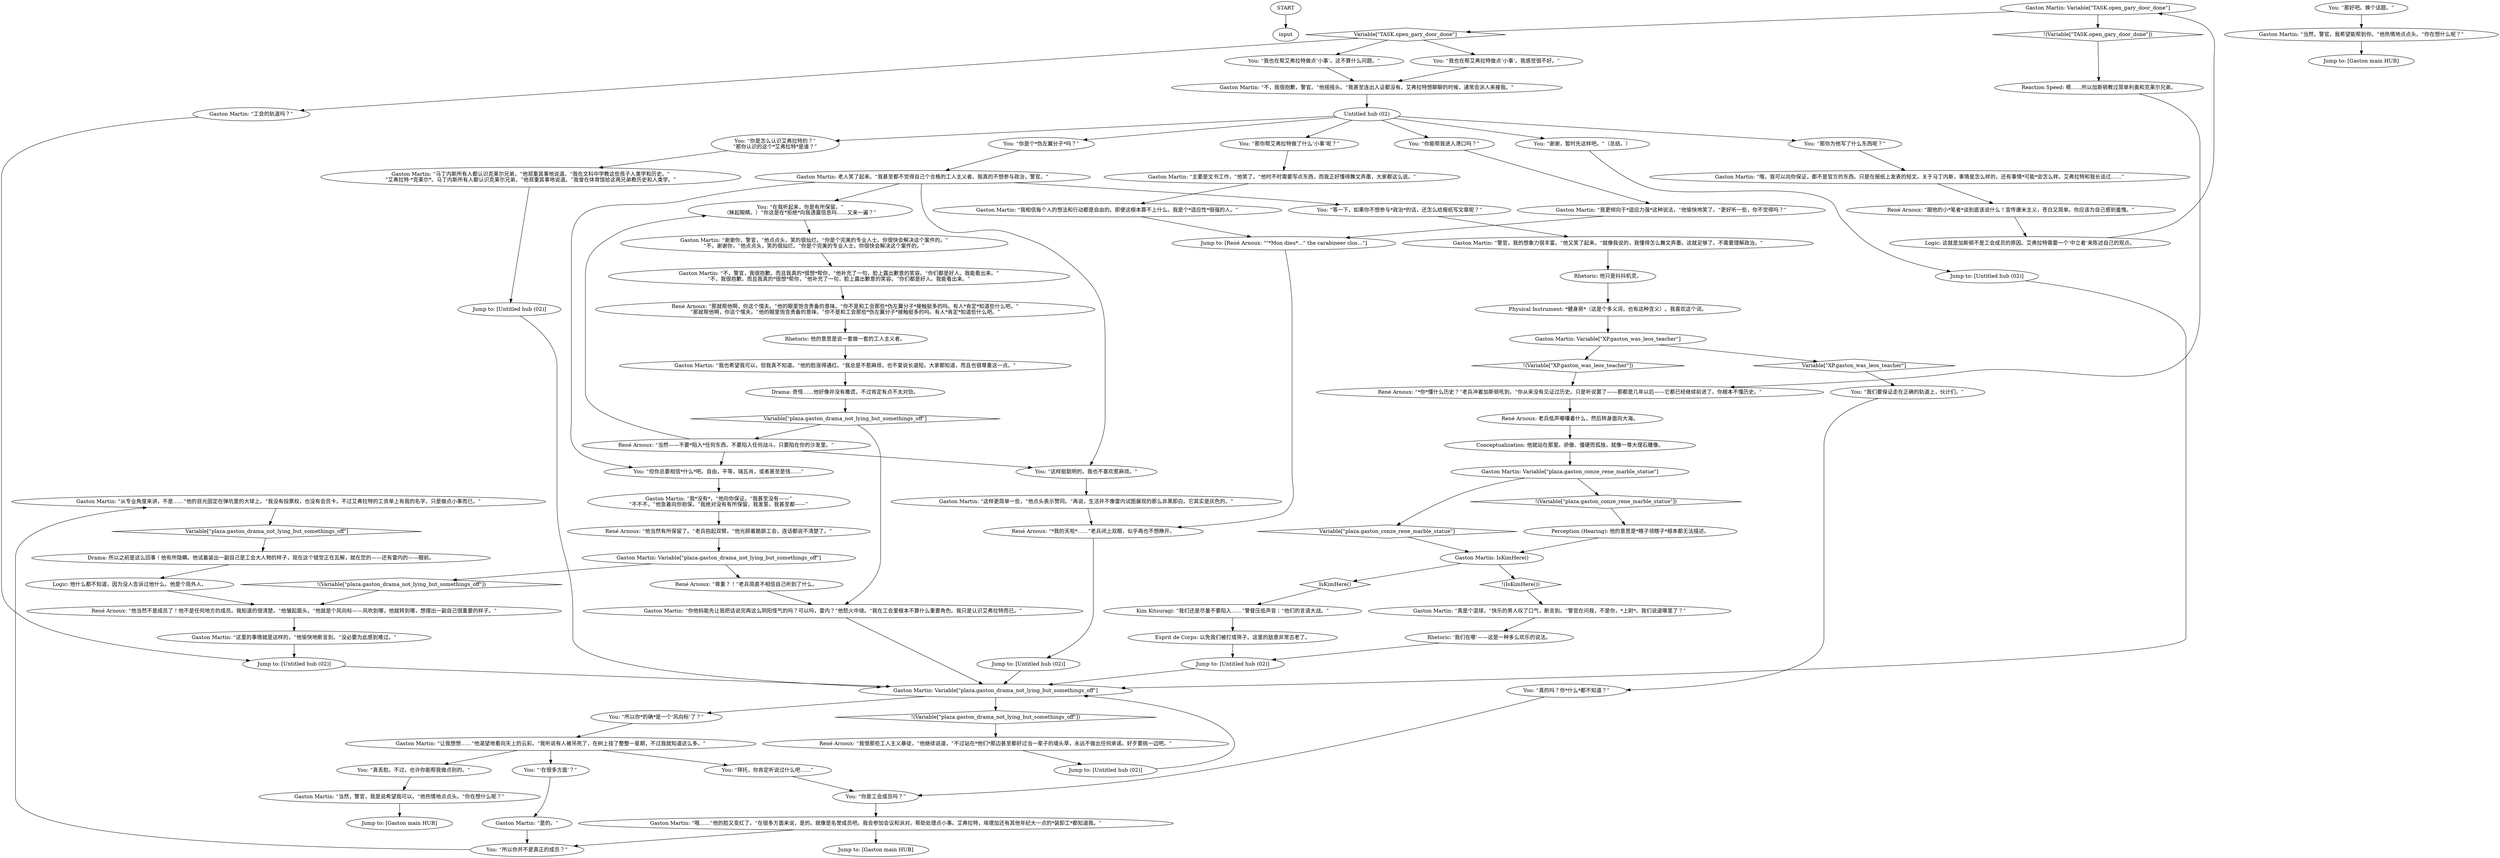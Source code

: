 # PLAZA / GASTON CASE
# The Case
# ==================================================
digraph G {
	  0 [label="START"];
	  1 [label="input"];
	  2 [label="Gaston Martin: “从专业角度来讲，不是……”他的目光固定在弹坑里的大球上。“我没有投票权，也没有会员卡。不过艾弗拉特的工资单上有我的名字。只是做点小事而已。”"];
	  3 [label="Drama: 所以之前是这么回事！他有所隐瞒。他试着装出一副自己是工会大人物的样子，现在这个错觉正在瓦解，就在您的——还有雷内的——眼前。"];
	  4 [label="You: “真丢脸。不过，也许你能帮我做点别的。”"];
	  5 [label="Jump to: [Gaston main HUB]"];
	  6 [label="You: “所以你并不是真正的成员？”"];
	  7 [label="Rhetoric: 他的意思是说一套做一套的工人主义者。"];
	  8 [label="Gaston Martin: “马丁内斯所有人都认识克莱尔兄弟，”他郑重其事地说道。“我在文科中学教这些孩子人类学和历史。”\n“艾弗拉特·*克莱尔*。马丁内斯所有人都认识克莱尔兄弟，”他郑重其事地说道。“我曾在体育馆给这两兄弟教历史和人类学。”"];
	  9 [label="Jump to: [Untitled hub (02)]"];
	  10 [label="You: “你是个*伪左翼分子*吗？”"];
	  11 [label="Conceptualization: 他就站在那里。骄傲、僵硬而孤独，就像一尊大理石雕像。"];
	  12 [label="Gaston Martin: “当然，警官，我希望能帮到你。”他热情地点点头。“你在想什么呢？”"];
	  13 [label="Gaston Martin: “当然，警官，我是说希望我可以。”他热情地点点头。“你在想什么呢？”"];
	  14 [label="You: “拜托，你肯定听说过什么吧……”"];
	  15 [label="Drama: 奇怪……他好像并没有撒谎，不过肯定有点不太对劲。"];
	  16 [label="You: “那你帮艾弗拉特做了什么‘小事’呢？”"];
	  17 [label="Gaston Martin: Variable[\"TASK.open_gary_door_done\"]"];
	  18 [label="Variable[\"TASK.open_gary_door_done\"]", shape=diamond];
	  19 [label="!(Variable[\"TASK.open_gary_door_done\"])", shape=diamond];
	  20 [label="You: “我也在帮艾弗拉特做点‘小事’。我感觉很不好。”"];
	  21 [label="René Arnoux: “那就帮他啊，你这个懦夫。”他的眼里饱含责备的意味。“你不是和工会那些*伪左翼分子*接触挺多的吗。有人*肯定*知道些什么吧。”\n“那就帮他啊，你这个懦夫。”他的眼里饱含责备的意味。“你不是和工会那些*伪左翼分子*接触挺多的吗。有人*肯定*知道些什么吧。”"];
	  22 [label="Rhetoric: 他只是抖抖机灵。"];
	  23 [label="You: “你是怎么认识艾弗拉特的？”\n“那你认识的这个*艾弗拉特*是谁？”"];
	  24 [label="Gaston Martin: Variable[\"XP.gaston_was_leos_teacher\"]"];
	  25 [label="Variable[\"XP.gaston_was_leos_teacher\"]", shape=diamond];
	  26 [label="!(Variable[\"XP.gaston_was_leos_teacher\"])", shape=diamond];
	  27 [label="Gaston Martin: “哦……”他的脸又变红了。“在很多方面来说，是的。就像是名誉成员吧。我会参加会议和派对。帮助处理点小事。艾弗拉特，埃德加还有其他年纪大一点的*装卸工*都知道我。”"];
	  28 [label="Jump to: [Untitled hub (02)]"];
	  29 [label="You: “你能帮我进入港口吗？”"];
	  30 [label="You: “我也在帮艾弗拉特做点‘小事’。这不算什么问题。”"];
	  31 [label="You: “等一下，如果你不想参与*政治*的话，还怎么给报纸写文章呢？”"];
	  32 [label="Gaston Martin: “是的。”"];
	  33 [label="You: “谢谢，暂时先这样吧。”（总结。）"];
	  34 [label="Gaston Martin: IsKimHere()"];
	  35 [label="IsKimHere()", shape=diamond];
	  36 [label="!(IsKimHere())", shape=diamond];
	  37 [label="Jump to: [René Arnoux: \"\"*Mon dieu*...\" the carabineer clos...\"]"];
	  38 [label="René Arnoux: 老兵低声嘟囔着什么，然后转身面向大海。"];
	  39 [label="Gaston Martin: 老人笑了起来。“我甚至都不觉得自己个合格的工人主义者。我真的不想参与政治，警官。”"];
	  40 [label="Jump to: [Gaston main HUB]"];
	  41 [label="Esprit de Corps: 以免我们被打成筛子。这里的敌意非常古老了。"];
	  42 [label="Logic: 这就是加斯顿不是工会成员的原因。艾弗拉特需要一个‘中立者’来陈述自己的观点。"];
	  43 [label="Jump to: [Untitled hub (02)]"];
	  44 [label="Gaston Martin: “我也希望我可以，但我真不知道。”他的脸涨得通红。“我总是不惹麻烦，也不爱说长道短。大家都知道，而且也很尊重这一点。”"];
	  45 [label="René Arnoux: “他当然不是成员了！他不是任何地方的成员。我知道的很清楚。”他皱起眉头。“他就是个风向标——风吹到哪，他就转到哪，想摆出一副自己很重要的样子。”"];
	  46 [label="Logic: 他什么都不知道，因为没人告诉过他什么。他是个局外人。"];
	  47 [label="René Arnoux: “跟他的小*笔者*谈到底该说什么！宣传康米主义，苍白又简单。你应该为自己感到羞愧。”"];
	  48 [label="You: “这样挺聪明的。我也不喜欢惹麻烦。”"];
	  49 [label="Gaston Martin: “这样更简单一些，”他点头表示赞同。“再说，生活并不像雷内试图展现的那么非黑即白。它其实是灰色的。”"];
	  50 [label="René Arnoux: “*我的天啦*……”老兵闭上双眼，似乎再也不想睁开。"];
	  51 [label="Rhetoric: ‘我们在哪’——这是一种多么欢乐的说法。"];
	  52 [label="Gaston Martin: Variable[\"plaza.gaston_conze_rene_marble_statue\"]"];
	  53 [label="Variable[\"plaza.gaston_conze_rene_marble_statue\"]", shape=diamond];
	  54 [label="!(Variable[\"plaza.gaston_conze_rene_marble_statue\"])", shape=diamond];
	  55 [label="René Arnoux: “*你*懂什么历史？”老兵冲着加斯顿吼到。“你从来没有见证过历史。只是听说罢了——那都是几年以后——它都已经继续前进了。你根本不懂历史。”"];
	  56 [label="Kim Kitsuragi: “我们还是尽量不要陷入……”警督压低声音：“他们的言语大战。”"];
	  57 [label="Gaston Martin: “警官，我的想象力很丰富。”他又笑了起来。“就像我说的，我懂得怎么舞文弄墨。这就足够了。不需要理解政治。”"];
	  58 [label="Perception (Hearing): 他的意思是*瞎子领瞎子*根本都无法描述。"];
	  59 [label="Gaston Martin: “真是个混球，”快乐的男人叹了口气，断言到。“警官在问我，不是你，*上尉*。我们说道哪里了？”"];
	  60 [label="Gaston Martin: “哦，我可以向你保证，都不是官方的东西。只是在报纸上发表的短文。关于马丁内斯，事情是怎么样的，还有事情*可能*会怎么样。艾弗拉特和我长谈过……”"];
	  61 [label="You: “但你总要相信*什么*吧。自由，平等，瑞瓦肖，或者甚至是钱……”"];
	  62 [label="Gaston Martin: “主要是文书工作，”他笑了。“他时不时需要写点东西，而我正好懂得舞文弄墨，大家都这么说。”"];
	  63 [label="Jump to: [Untitled hub (02)]"];
	  64 [label="René Arnoux: “他当然有所保留了。”老兵抱起双臂。“他光顾着跪舔工会，连话都说不清楚了。”"];
	  65 [label="You: “那好吧。换个话题。”"];
	  66 [label="René Arnoux: “当然——不要*陷入*任何东西。不要陷入任何战斗。只要陷在你的沙发里。”"];
	  67 [label="Physical Instrument: *健身房*（这是个多义词，也有这种含义）。我喜欢这个词。"];
	  68 [label="Jump to: [Untitled hub (02)]"];
	  69 [label="Reaction Speed: 嗯……所以加斯顿教过简单利奥和克莱尔兄弟。"];
	  70 [label="You: “我们要保证走在正确的轨道上，伙计们。”"];
	  71 [label="Gaston Martin: “工会的轨道吗？”"];
	  72 [label="You: “真的吗？你*什么*都不知道？”"];
	  73 [label="You: “‘在很多方面’？”"];
	  74 [label="Jump to: [Gaston main HUB]"];
	  75 [label="Gaston Martin: “不，警官，我很抱歉。而且我真的*很想*帮你，”他补充了一句，脸上露出歉意的笑容。“你们都是好人。我能看出来。”\n“不，我很抱歉。而且我真的*很想*帮你，”他补充了一句，脸上露出歉意的笑容。“你们都是好人。我能看出来。”"];
	  76 [label="You: “你是工会成员吗？”"];
	  77 [label="You: “那你为他写了什么东西呢？”"];
	  78 [label="Gaston Martin: “我相信每个人的想法和行动都是自由的。即便这根本算不上什么。我是个*适应性*很强的人。”"];
	  79 [label="Gaston Martin: “我*没有*，”他向你保证。“我甚至没有——”\n“不不不，”他急着向你担保。“我绝对没有有所保留，我发誓。我甚至都——”"];
	  80 [label="Gaston Martin: “谢谢你，警官，”他点点头，笑的很灿烂。“你是个完美的专业人士。你很快会解决这个案件的。”\n“不，谢谢你，”他点点头，笑的很灿烂。“你是个完美的专业人士。你很快会解决这个案件的。”"];
	  81 [label="Jump to: [Untitled hub (02)]"];
	  82 [label="Untitled hub (02)"];
	  83 [label="Gaston Martin: Variable[\"plaza.gaston_drama_not_lying_but_somethings_off\"]"];
	  84 [label="Variable[\"plaza.gaston_drama_not_lying_but_somethings_off\"]", shape=diamond];
	  85 [label="!(Variable[\"plaza.gaston_drama_not_lying_but_somethings_off\"])", shape=diamond];
	  86 [label="You: “所以你*的确*是一个‘风向标’了？”"];
	  87 [label="You: “在我听起来，你是有所保留。”\n（眯起眼睛。）“你这是在*拒绝*向我透露信息吗……又来一遍？”"];
	  88 [label="Gaston Martin: “你他妈能先让我把话说完再这么阴阳怪气的吗？可以吗，雷内？”他怒火中烧。“我在工会里根本不算什么重要角色。我只是认识艾弗拉特而已。”"];
	  89 [label="Gaston Martin: Variable[\"plaza.gaston_drama_not_lying_but_somethings_off\"]"];
	  90 [label="Variable[\"plaza.gaston_drama_not_lying_but_somethings_off\"]", shape=diamond];
	  91 [label="!(Variable[\"plaza.gaston_drama_not_lying_but_somethings_off\"])", shape=diamond];
	  92 [label="René Arnoux: “尊重？！”老兵简直不相信自己听到了什么。"];
	  93 [label="René Arnoux: “我恨那些工人主义暴徒，”他继续说道，“不过站在*他们*那边甚至都好过当一辈子的墙头草，永远不做出任何承诺。好歹要挑一边吧。”"];
	  94 [label="Gaston Martin: “这里的事情就是这样的，”他愉快地断言到。“没必要为此感到难过。”"];
	  95 [label="Gaston Martin: “不，我很抱歉，警官。”他摇摇头。“我甚至连出入证都没有。艾弗拉特想聊聊的时候，通常会派人来接我。”"];
	  96 [label="Gaston Martin: “我更倾向于*适应力强*这种说法，”他愉快地笑了。“更好听一些，你不觉得吗？”"];
	  97 [label="Gaston Martin: “让我想想……”他渴望地看向天上的云彩。“我听说有人被吊死了，在树上挂了整整一星期，不过我就知道这么多。”"];
	  0 -> 1
	  2 -> 90
	  3 -> 46
	  4 -> 13
	  6 -> 2
	  7 -> 44
	  8 -> 68
	  9 -> 83
	  10 -> 39
	  11 -> 52
	  12 -> 5
	  13 -> 40
	  14 -> 76
	  15 -> 84
	  16 -> 62
	  17 -> 18
	  17 -> 19
	  18 -> 20
	  18 -> 30
	  18 -> 71
	  19 -> 69
	  20 -> 95
	  21 -> 7
	  22 -> 67
	  23 -> 8
	  24 -> 25
	  24 -> 26
	  25 -> 70
	  26 -> 55
	  27 -> 74
	  27 -> 6
	  28 -> 83
	  29 -> 96
	  30 -> 95
	  31 -> 57
	  32 -> 6
	  33 -> 81
	  34 -> 35
	  34 -> 36
	  35 -> 56
	  36 -> 59
	  37 -> 50
	  38 -> 11
	  39 -> 48
	  39 -> 61
	  39 -> 87
	  39 -> 31
	  41 -> 9
	  42 -> 17
	  43 -> 83
	  44 -> 15
	  45 -> 94
	  46 -> 45
	  47 -> 42
	  48 -> 49
	  49 -> 50
	  50 -> 63
	  51 -> 9
	  52 -> 53
	  52 -> 54
	  53 -> 34
	  54 -> 58
	  55 -> 38
	  56 -> 41
	  57 -> 22
	  58 -> 34
	  59 -> 51
	  60 -> 47
	  61 -> 79
	  62 -> 78
	  63 -> 83
	  64 -> 89
	  65 -> 12
	  66 -> 48
	  66 -> 61
	  66 -> 87
	  67 -> 24
	  68 -> 83
	  69 -> 55
	  70 -> 72
	  71 -> 43
	  72 -> 76
	  73 -> 32
	  75 -> 21
	  76 -> 27
	  77 -> 60
	  78 -> 37
	  79 -> 64
	  80 -> 75
	  81 -> 83
	  82 -> 33
	  82 -> 10
	  82 -> 77
	  82 -> 16
	  82 -> 23
	  82 -> 29
	  83 -> 85
	  83 -> 86
	  84 -> 88
	  84 -> 66
	  85 -> 93
	  86 -> 97
	  87 -> 80
	  88 -> 83
	  89 -> 91
	  89 -> 92
	  90 -> 3
	  91 -> 45
	  92 -> 88
	  93 -> 28
	  94 -> 43
	  95 -> 82
	  96 -> 37
	  97 -> 73
	  97 -> 4
	  97 -> 14
}

